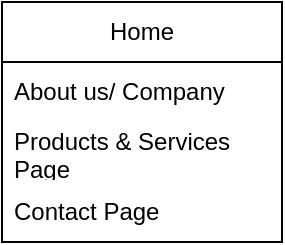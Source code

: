<mxfile version="24.8.2">
  <diagram name="Page-1" id="A0hWKiQMjQSMnbhwBFXc">
    <mxGraphModel dx="985" dy="640" grid="1" gridSize="10" guides="1" tooltips="1" connect="1" arrows="1" fold="1" page="1" pageScale="1" pageWidth="850" pageHeight="1100" math="0" shadow="0">
      <root>
        <mxCell id="0" />
        <mxCell id="1" parent="0" />
        <mxCell id="HKQunx7O__zHXJOCFJla-1" value="Home" style="swimlane;fontStyle=0;childLayout=stackLayout;horizontal=1;startSize=30;horizontalStack=0;resizeParent=1;resizeParentMax=0;resizeLast=0;collapsible=1;marginBottom=0;whiteSpace=wrap;html=1;" vertex="1" parent="1">
          <mxGeometry x="100" y="240" width="140" height="120" as="geometry" />
        </mxCell>
        <mxCell id="HKQunx7O__zHXJOCFJla-2" value="About us/ Company&amp;nbsp;" style="text;strokeColor=none;fillColor=none;align=left;verticalAlign=middle;spacingLeft=4;spacingRight=4;overflow=hidden;points=[[0,0.5],[1,0.5]];portConstraint=eastwest;rotatable=0;whiteSpace=wrap;html=1;" vertex="1" parent="HKQunx7O__zHXJOCFJla-1">
          <mxGeometry y="30" width="140" height="30" as="geometry" />
        </mxCell>
        <mxCell id="HKQunx7O__zHXJOCFJla-3" value="Products &amp;amp; Services Page" style="text;strokeColor=none;fillColor=none;align=left;verticalAlign=middle;spacingLeft=4;spacingRight=4;overflow=hidden;points=[[0,0.5],[1,0.5]];portConstraint=eastwest;rotatable=0;whiteSpace=wrap;html=1;" vertex="1" parent="HKQunx7O__zHXJOCFJla-1">
          <mxGeometry y="60" width="140" height="30" as="geometry" />
        </mxCell>
        <mxCell id="HKQunx7O__zHXJOCFJla-4" value="Contact Page" style="text;strokeColor=none;fillColor=none;align=left;verticalAlign=middle;spacingLeft=4;spacingRight=4;overflow=hidden;points=[[0,0.5],[1,0.5]];portConstraint=eastwest;rotatable=0;whiteSpace=wrap;html=1;" vertex="1" parent="HKQunx7O__zHXJOCFJla-1">
          <mxGeometry y="90" width="140" height="30" as="geometry" />
        </mxCell>
      </root>
    </mxGraphModel>
  </diagram>
</mxfile>

